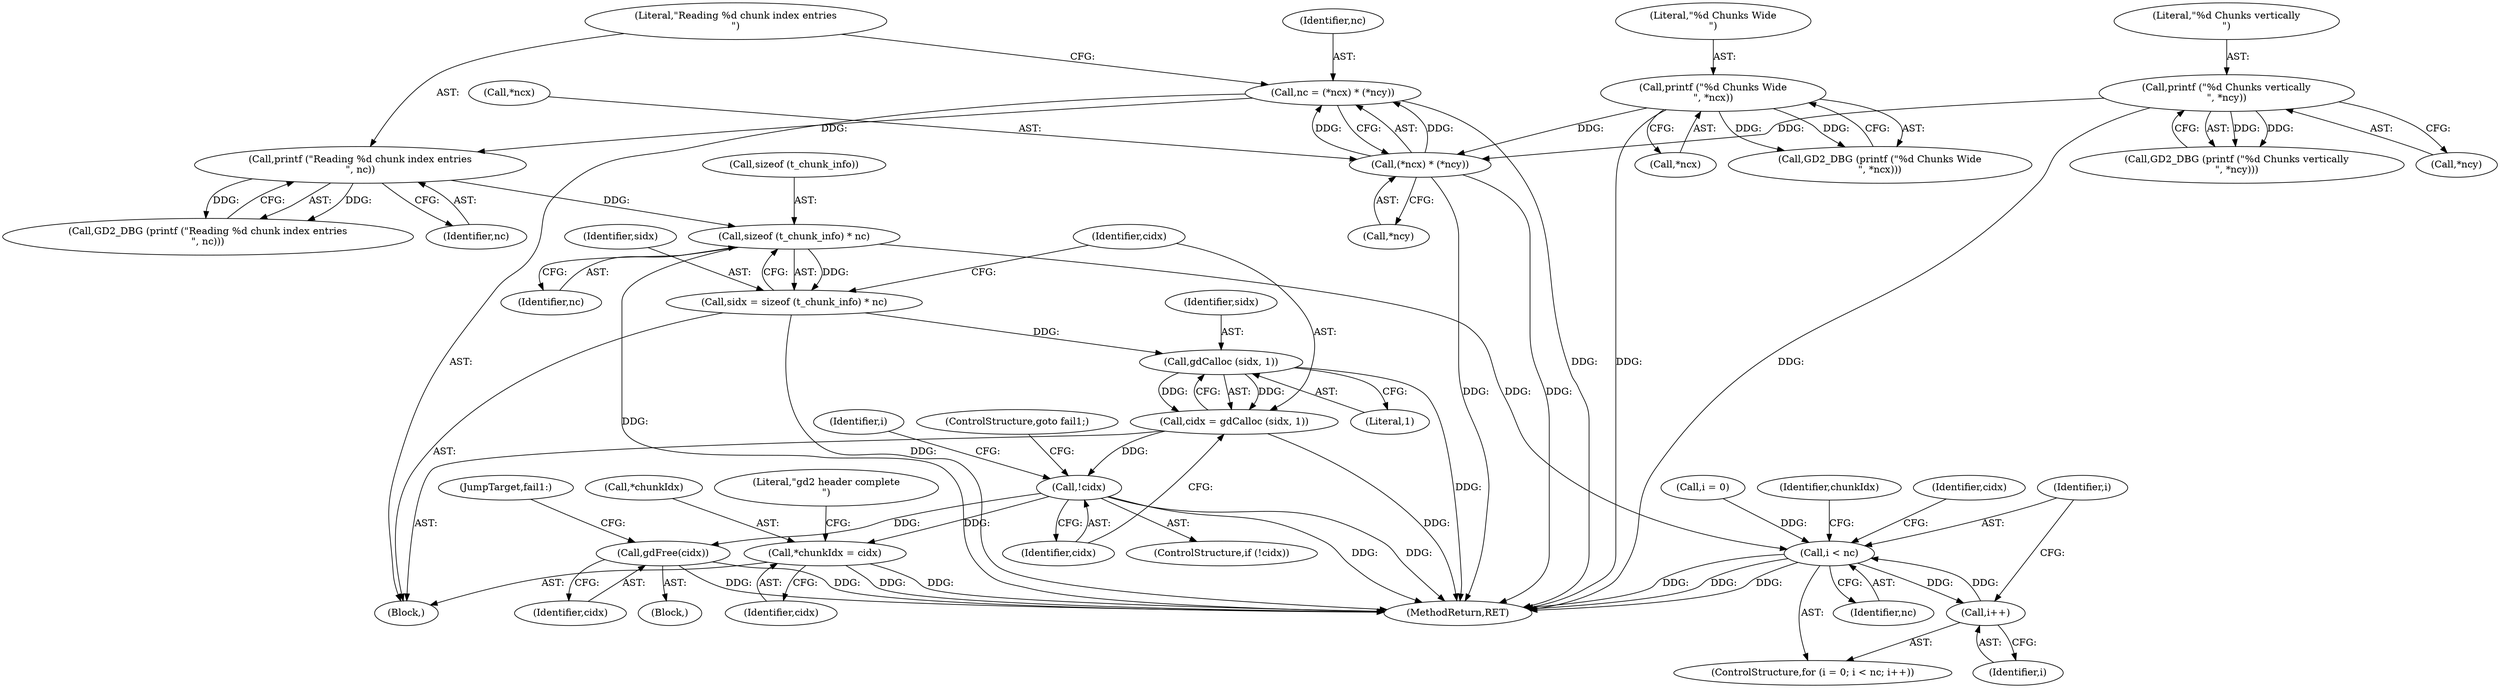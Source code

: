 digraph "0_libgd_2bb97f407c1145c850416a3bfbcc8cf124e68a19@API" {
"1000343" [label="(Call,sizeof (t_chunk_info) * nc)"];
"1000338" [label="(Call,printf (\"Reading %d chunk index entries\n\", nc))"];
"1000330" [label="(Call,nc = (*ncx) * (*ncy))"];
"1000332" [label="(Call,(*ncx) * (*ncy))"];
"1000308" [label="(Call,printf (\"%d Chunks Wide\n\", *ncx))"];
"1000321" [label="(Call,printf (\"%d Chunks vertically\n\", *ncy))"];
"1000341" [label="(Call,sidx = sizeof (t_chunk_info) * nc)"];
"1000349" [label="(Call,gdCalloc (sidx, 1))"];
"1000347" [label="(Call,cidx = gdCalloc (sidx, 1))"];
"1000353" [label="(Call,!cidx)"];
"1000410" [label="(Call,*chunkIdx = cidx)"];
"1000420" [label="(Call,gdFree(cidx))"];
"1000361" [label="(Call,i < nc)"];
"1000364" [label="(Call,i++)"];
"1000333" [label="(Call,*ncx)"];
"1000309" [label="(Literal,\"%d Chunks Wide\n\")"];
"1000351" [label="(Literal,1)"];
"1000340" [label="(Identifier,nc)"];
"1000321" [label="(Call,printf (\"%d Chunks vertically\n\", *ncy))"];
"1000416" [label="(Literal,\"gd2 header complete\n\")"];
"1000117" [label="(Block,)"];
"1000362" [label="(Identifier,i)"];
"1000365" [label="(Identifier,i)"];
"1000330" [label="(Call,nc = (*ncx) * (*ncy))"];
"1000361" [label="(Call,i < nc)"];
"1000373" [label="(Identifier,cidx)"];
"1000320" [label="(Call,GD2_DBG (printf (\"%d Chunks vertically\n\", *ncy)))"];
"1000342" [label="(Identifier,sidx)"];
"1000322" [label="(Literal,\"%d Chunks vertically\n\")"];
"1000346" [label="(Identifier,nc)"];
"1000413" [label="(Identifier,cidx)"];
"1000422" [label="(JumpTarget,fail1:)"];
"1000364" [label="(Call,i++)"];
"1000307" [label="(Call,GD2_DBG (printf (\"%d Chunks Wide\n\", *ncx)))"];
"1000323" [label="(Call,*ncy)"];
"1000354" [label="(Identifier,cidx)"];
"1000353" [label="(Call,!cidx)"];
"1000357" [label="(ControlStructure,for (i = 0; i < nc; i++))"];
"1000411" [label="(Call,*chunkIdx)"];
"1000308" [label="(Call,printf (\"%d Chunks Wide\n\", *ncx))"];
"1000348" [label="(Identifier,cidx)"];
"1000358" [label="(Call,i = 0)"];
"1000410" [label="(Call,*chunkIdx = cidx)"];
"1000337" [label="(Call,GD2_DBG (printf (\"Reading %d chunk index entries\n\", nc)))"];
"1000425" [label="(MethodReturn,RET)"];
"1000335" [label="(Call,*ncy)"];
"1000363" [label="(Identifier,nc)"];
"1000329" [label="(Block,)"];
"1000352" [label="(ControlStructure,if (!cidx))"];
"1000356" [label="(ControlStructure,goto fail1;)"];
"1000412" [label="(Identifier,chunkIdx)"];
"1000341" [label="(Call,sidx = sizeof (t_chunk_info) * nc)"];
"1000359" [label="(Identifier,i)"];
"1000332" [label="(Call,(*ncx) * (*ncy))"];
"1000310" [label="(Call,*ncx)"];
"1000343" [label="(Call,sizeof (t_chunk_info) * nc)"];
"1000420" [label="(Call,gdFree(cidx))"];
"1000350" [label="(Identifier,sidx)"];
"1000338" [label="(Call,printf (\"Reading %d chunk index entries\n\", nc))"];
"1000347" [label="(Call,cidx = gdCalloc (sidx, 1))"];
"1000349" [label="(Call,gdCalloc (sidx, 1))"];
"1000421" [label="(Identifier,cidx)"];
"1000331" [label="(Identifier,nc)"];
"1000344" [label="(Call,sizeof (t_chunk_info))"];
"1000339" [label="(Literal,\"Reading %d chunk index entries\n\")"];
"1000343" -> "1000341"  [label="AST: "];
"1000343" -> "1000346"  [label="CFG: "];
"1000344" -> "1000343"  [label="AST: "];
"1000346" -> "1000343"  [label="AST: "];
"1000341" -> "1000343"  [label="CFG: "];
"1000343" -> "1000425"  [label="DDG: "];
"1000343" -> "1000341"  [label="DDG: "];
"1000338" -> "1000343"  [label="DDG: "];
"1000343" -> "1000361"  [label="DDG: "];
"1000338" -> "1000337"  [label="AST: "];
"1000338" -> "1000340"  [label="CFG: "];
"1000339" -> "1000338"  [label="AST: "];
"1000340" -> "1000338"  [label="AST: "];
"1000337" -> "1000338"  [label="CFG: "];
"1000338" -> "1000337"  [label="DDG: "];
"1000338" -> "1000337"  [label="DDG: "];
"1000330" -> "1000338"  [label="DDG: "];
"1000330" -> "1000329"  [label="AST: "];
"1000330" -> "1000332"  [label="CFG: "];
"1000331" -> "1000330"  [label="AST: "];
"1000332" -> "1000330"  [label="AST: "];
"1000339" -> "1000330"  [label="CFG: "];
"1000330" -> "1000425"  [label="DDG: "];
"1000332" -> "1000330"  [label="DDG: "];
"1000332" -> "1000330"  [label="DDG: "];
"1000332" -> "1000335"  [label="CFG: "];
"1000333" -> "1000332"  [label="AST: "];
"1000335" -> "1000332"  [label="AST: "];
"1000332" -> "1000425"  [label="DDG: "];
"1000332" -> "1000425"  [label="DDG: "];
"1000308" -> "1000332"  [label="DDG: "];
"1000321" -> "1000332"  [label="DDG: "];
"1000308" -> "1000307"  [label="AST: "];
"1000308" -> "1000310"  [label="CFG: "];
"1000309" -> "1000308"  [label="AST: "];
"1000310" -> "1000308"  [label="AST: "];
"1000307" -> "1000308"  [label="CFG: "];
"1000308" -> "1000425"  [label="DDG: "];
"1000308" -> "1000307"  [label="DDG: "];
"1000308" -> "1000307"  [label="DDG: "];
"1000321" -> "1000320"  [label="AST: "];
"1000321" -> "1000323"  [label="CFG: "];
"1000322" -> "1000321"  [label="AST: "];
"1000323" -> "1000321"  [label="AST: "];
"1000320" -> "1000321"  [label="CFG: "];
"1000321" -> "1000425"  [label="DDG: "];
"1000321" -> "1000320"  [label="DDG: "];
"1000321" -> "1000320"  [label="DDG: "];
"1000341" -> "1000329"  [label="AST: "];
"1000342" -> "1000341"  [label="AST: "];
"1000348" -> "1000341"  [label="CFG: "];
"1000341" -> "1000425"  [label="DDG: "];
"1000341" -> "1000349"  [label="DDG: "];
"1000349" -> "1000347"  [label="AST: "];
"1000349" -> "1000351"  [label="CFG: "];
"1000350" -> "1000349"  [label="AST: "];
"1000351" -> "1000349"  [label="AST: "];
"1000347" -> "1000349"  [label="CFG: "];
"1000349" -> "1000425"  [label="DDG: "];
"1000349" -> "1000347"  [label="DDG: "];
"1000349" -> "1000347"  [label="DDG: "];
"1000347" -> "1000329"  [label="AST: "];
"1000348" -> "1000347"  [label="AST: "];
"1000354" -> "1000347"  [label="CFG: "];
"1000347" -> "1000425"  [label="DDG: "];
"1000347" -> "1000353"  [label="DDG: "];
"1000353" -> "1000352"  [label="AST: "];
"1000353" -> "1000354"  [label="CFG: "];
"1000354" -> "1000353"  [label="AST: "];
"1000356" -> "1000353"  [label="CFG: "];
"1000359" -> "1000353"  [label="CFG: "];
"1000353" -> "1000425"  [label="DDG: "];
"1000353" -> "1000425"  [label="DDG: "];
"1000353" -> "1000410"  [label="DDG: "];
"1000353" -> "1000420"  [label="DDG: "];
"1000410" -> "1000329"  [label="AST: "];
"1000410" -> "1000413"  [label="CFG: "];
"1000411" -> "1000410"  [label="AST: "];
"1000413" -> "1000410"  [label="AST: "];
"1000416" -> "1000410"  [label="CFG: "];
"1000410" -> "1000425"  [label="DDG: "];
"1000410" -> "1000425"  [label="DDG: "];
"1000420" -> "1000117"  [label="AST: "];
"1000420" -> "1000421"  [label="CFG: "];
"1000421" -> "1000420"  [label="AST: "];
"1000422" -> "1000420"  [label="CFG: "];
"1000420" -> "1000425"  [label="DDG: "];
"1000420" -> "1000425"  [label="DDG: "];
"1000361" -> "1000357"  [label="AST: "];
"1000361" -> "1000363"  [label="CFG: "];
"1000362" -> "1000361"  [label="AST: "];
"1000363" -> "1000361"  [label="AST: "];
"1000373" -> "1000361"  [label="CFG: "];
"1000412" -> "1000361"  [label="CFG: "];
"1000361" -> "1000425"  [label="DDG: "];
"1000361" -> "1000425"  [label="DDG: "];
"1000361" -> "1000425"  [label="DDG: "];
"1000364" -> "1000361"  [label="DDG: "];
"1000358" -> "1000361"  [label="DDG: "];
"1000361" -> "1000364"  [label="DDG: "];
"1000364" -> "1000357"  [label="AST: "];
"1000364" -> "1000365"  [label="CFG: "];
"1000365" -> "1000364"  [label="AST: "];
"1000362" -> "1000364"  [label="CFG: "];
}
